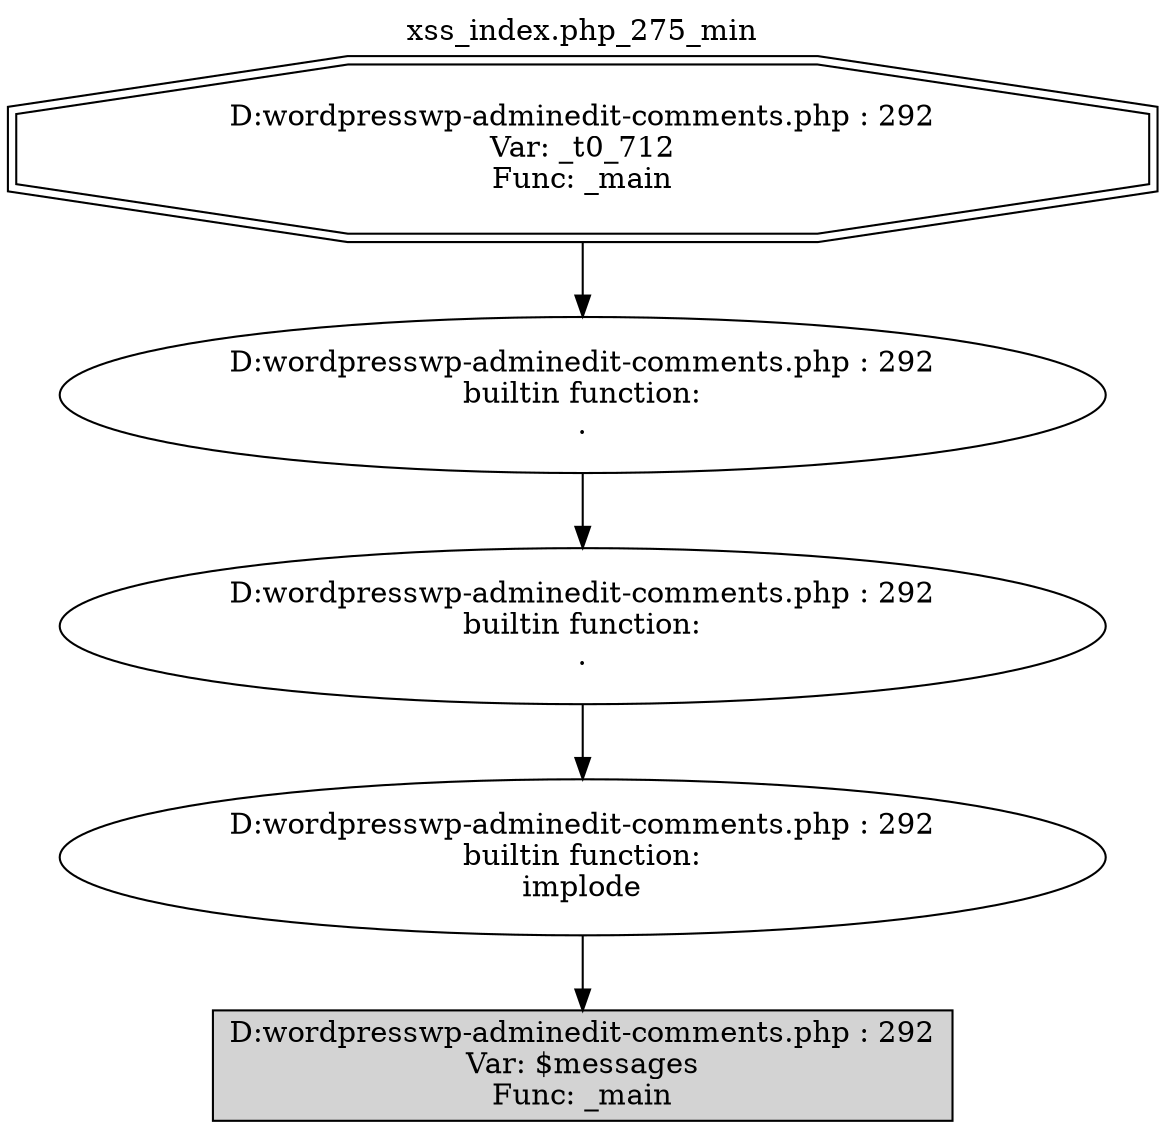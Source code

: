 digraph cfg {
  label="xss_index.php_275_min";
  labelloc=t;
  n1 [shape=doubleoctagon, label="D:\wordpress\wp-admin\edit-comments.php : 292\nVar: _t0_712\nFunc: _main\n"];
  n2 [shape=ellipse, label="D:\wordpress\wp-admin\edit-comments.php : 292\nbuiltin function:\n.\n"];
  n3 [shape=ellipse, label="D:\wordpress\wp-admin\edit-comments.php : 292\nbuiltin function:\n.\n"];
  n4 [shape=ellipse, label="D:\wordpress\wp-admin\edit-comments.php : 292\nbuiltin function:\nimplode\n"];
  n5 [shape=box, label="D:\wordpress\wp-admin\edit-comments.php : 292\nVar: $messages\nFunc: _main\n",style=filled];
  n1 -> n2;
  n2 -> n3;
  n3 -> n4;
  n4 -> n5;
}
